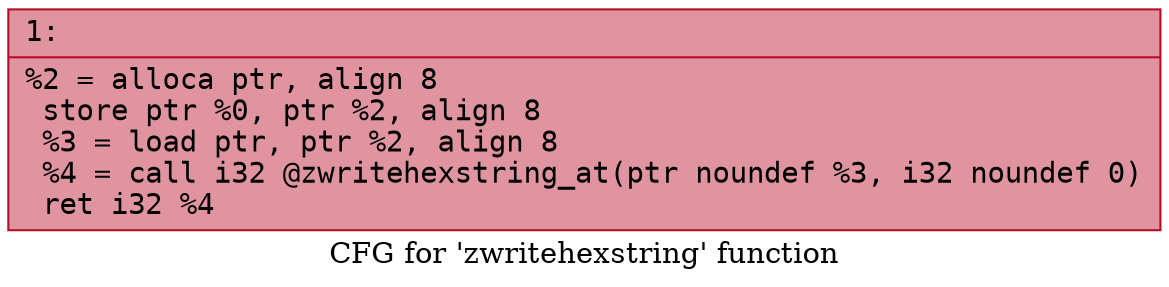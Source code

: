 digraph "CFG for 'zwritehexstring' function" {
	label="CFG for 'zwritehexstring' function";

	Node0x600001a1f160 [shape=record,color="#b70d28ff", style=filled, fillcolor="#b70d2870" fontname="Courier",label="{1:\l|  %2 = alloca ptr, align 8\l  store ptr %0, ptr %2, align 8\l  %3 = load ptr, ptr %2, align 8\l  %4 = call i32 @zwritehexstring_at(ptr noundef %3, i32 noundef 0)\l  ret i32 %4\l}"];
}
